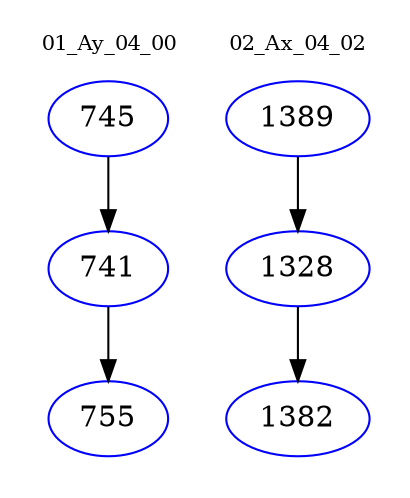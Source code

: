 digraph{
subgraph cluster_0 {
color = white
label = "01_Ay_04_00";
fontsize=10;
T0_745 [label="745", color="blue"]
T0_745 -> T0_741 [color="black"]
T0_741 [label="741", color="blue"]
T0_741 -> T0_755 [color="black"]
T0_755 [label="755", color="blue"]
}
subgraph cluster_1 {
color = white
label = "02_Ax_04_02";
fontsize=10;
T1_1389 [label="1389", color="blue"]
T1_1389 -> T1_1328 [color="black"]
T1_1328 [label="1328", color="blue"]
T1_1328 -> T1_1382 [color="black"]
T1_1382 [label="1382", color="blue"]
}
}

